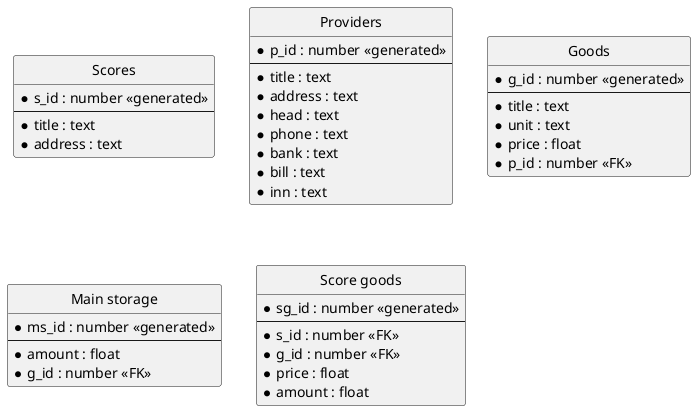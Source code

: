 @startuml

hide circle
skinparam linetype ortho

entity "Scores" as s {
  *s_id : number <<generated>>
  --
  *title : text
  *address : text
}

entity "Providers" as p {
  *p_id : number <<generated>>
  --
  *title : text
  *address : text
  *head : text
  *phone : text
  *bank : text
  *bill : text
  *inn : text
}

entity "Goods" as g {
  *g_id : number <<generated>>
  --
  *title : text
  *unit : text
  *price : float
  *p_id : number <<FK>>
}

entity "Main storage" as ms {
  *ms_id : number <<generated>>
  --
  *amount : float
  *g_id : number <<FK>>
}

entity "Score goods" as sg {
  *sg_id : number <<generated>>
  --
  *s_id : number <<FK>>
  *g_id : number <<FK>>
  *price : float
  *amount : float
}

@enduml
